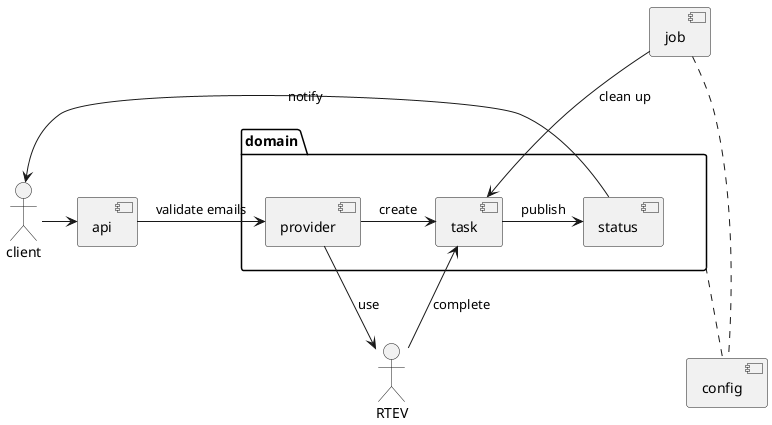 @startuml

actor client
actor RTEV

package domain {
    [provider]
    [task]
    [status]
}

domain .. [config]
[job] .. [config]
[job]  --> task: clean up

client -> [api]
[api] -> [provider] : validate emails
[provider] --> RTEV: use
[provider] -> [task] : create
RTEV -> [task] : complete
[task] -> [status] : publish
[status] -> client : notify

@enduml